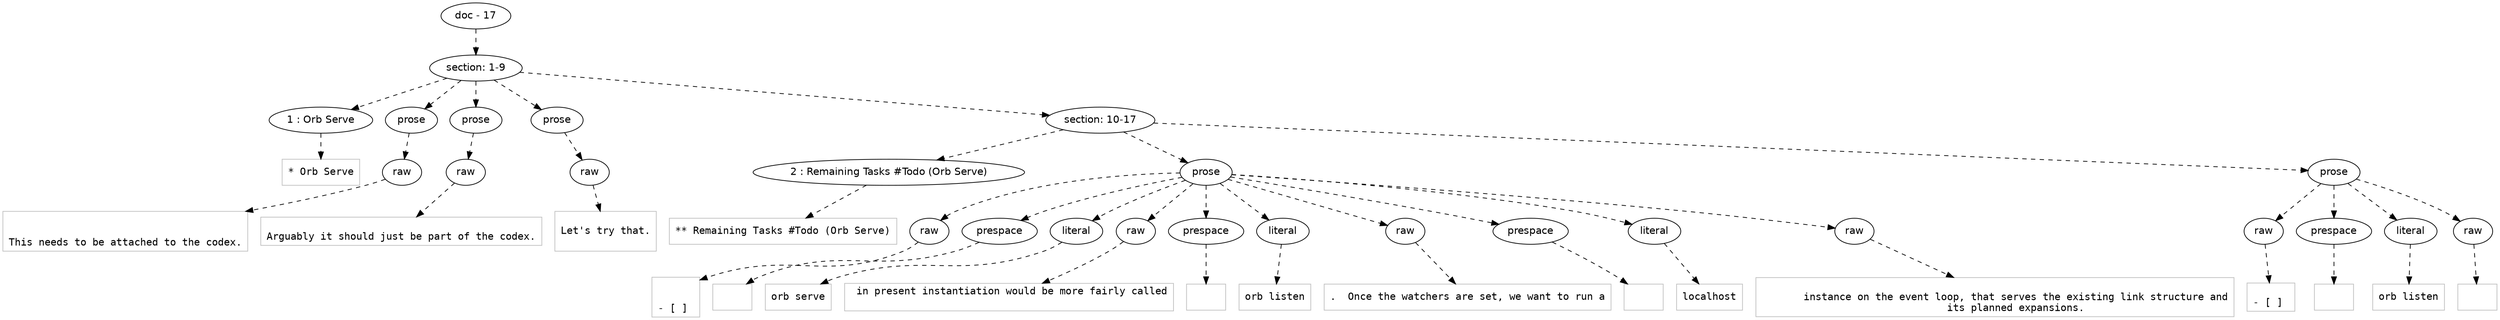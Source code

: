 digraph lpegNode {

node [fontname=Helvetica]
edge [style=dashed]

doc_0 [label="doc - 17"]


doc_0 -> { section_1}
{rank=same; section_1}

section_1 [label="section: 1-9"]


// END RANK doc_0

section_1 -> { header_2 prose_3 prose_4 prose_5 section_6}
{rank=same; header_2 prose_3 prose_4 prose_5 section_6}

header_2 [label="1 : Orb Serve"]

prose_3 [label="prose"]

prose_4 [label="prose"]

prose_5 [label="prose"]

section_6 [label="section: 10-17"]


// END RANK section_1

header_2 -> leaf_7
leaf_7  [color=Gray,shape=rectangle,fontname=Inconsolata,label="* Orb Serve"]
// END RANK header_2

prose_3 -> { raw_8}
{rank=same; raw_8}

raw_8 [label="raw"]


// END RANK prose_3

raw_8 -> leaf_9
leaf_9  [color=Gray,shape=rectangle,fontname=Inconsolata,label="

This needs to be attached to the codex.
"]
// END RANK raw_8

prose_4 -> { raw_10}
{rank=same; raw_10}

raw_10 [label="raw"]


// END RANK prose_4

raw_10 -> leaf_11
leaf_11  [color=Gray,shape=rectangle,fontname=Inconsolata,label="
Arguably it should just be part of the codex.
"]
// END RANK raw_10

prose_5 -> { raw_12}
{rank=same; raw_12}

raw_12 [label="raw"]


// END RANK prose_5

raw_12 -> leaf_13
leaf_13  [color=Gray,shape=rectangle,fontname=Inconsolata,label="
Let's try that.

"]
// END RANK raw_12

section_6 -> { header_14 prose_15 prose_16}
{rank=same; header_14 prose_15 prose_16}

header_14 [label="2 : Remaining Tasks #Todo (Orb Serve)"]

prose_15 [label="prose"]

prose_16 [label="prose"]


// END RANK section_6

header_14 -> leaf_17
leaf_17  [color=Gray,shape=rectangle,fontname=Inconsolata,label="** Remaining Tasks #Todo (Orb Serve)"]
// END RANK header_14

prose_15 -> { raw_18 prespace_19 literal_20 raw_21 prespace_22 literal_23 raw_24 prespace_25 literal_26 raw_27}
{rank=same; raw_18 prespace_19 literal_20 raw_21 prespace_22 literal_23 raw_24 prespace_25 literal_26 raw_27}

raw_18 [label="raw"]

prespace_19 [label="prespace"]

literal_20 [label="literal"]

raw_21 [label="raw"]

prespace_22 [label="prespace"]

literal_23 [label="literal"]

raw_24 [label="raw"]

prespace_25 [label="prespace"]

literal_26 [label="literal"]

raw_27 [label="raw"]


// END RANK prose_15

raw_18 -> leaf_28
leaf_28  [color=Gray,shape=rectangle,fontname=Inconsolata,label="

- [ ] "]
// END RANK raw_18

prespace_19 -> leaf_29
leaf_29  [color=Gray,shape=rectangle,fontname=Inconsolata,label=" "]
// END RANK prespace_19

literal_20 -> leaf_30
leaf_30  [color=Gray,shape=rectangle,fontname=Inconsolata,label="orb serve"]
// END RANK literal_20

raw_21 -> leaf_31
leaf_31  [color=Gray,shape=rectangle,fontname=Inconsolata,label=" in present instantiation would be more fairly called
      "]
// END RANK raw_21

prespace_22 -> leaf_32
leaf_32  [color=Gray,shape=rectangle,fontname=Inconsolata,label=" "]
// END RANK prespace_22

literal_23 -> leaf_33
leaf_33  [color=Gray,shape=rectangle,fontname=Inconsolata,label="orb listen"]
// END RANK literal_23

raw_24 -> leaf_34
leaf_34  [color=Gray,shape=rectangle,fontname=Inconsolata,label=".  Once the watchers are set, we want to run a"]
// END RANK raw_24

prespace_25 -> leaf_35
leaf_35  [color=Gray,shape=rectangle,fontname=Inconsolata,label=" "]
// END RANK prespace_25

literal_26 -> leaf_36
leaf_36  [color=Gray,shape=rectangle,fontname=Inconsolata,label="localhost"]
// END RANK literal_26

raw_27 -> leaf_37
leaf_37  [color=Gray,shape=rectangle,fontname=Inconsolata,label="
       instance on the event loop, that serves the existing link structure and
       its planned expansions.
"]
// END RANK raw_27

prose_16 -> { raw_38 prespace_39 literal_40 raw_41}
{rank=same; raw_38 prespace_39 literal_40 raw_41}

raw_38 [label="raw"]

prespace_39 [label="prespace"]

literal_40 [label="literal"]

raw_41 [label="raw"]


// END RANK prose_16

raw_38 -> leaf_42
leaf_42  [color=Gray,shape=rectangle,fontname=Inconsolata,label="
- [ ] "]
// END RANK raw_38

prespace_39 -> leaf_43
leaf_43  [color=Gray,shape=rectangle,fontname=Inconsolata,label=" "]
// END RANK prespace_39

literal_40 -> leaf_44
leaf_44  [color=Gray,shape=rectangle,fontname=Inconsolata,label="orb listen"]
// END RANK literal_40

raw_41 -> leaf_45
leaf_45  [color=Gray,shape=rectangle,fontname=Inconsolata,label=""]
// END RANK raw_41


}
